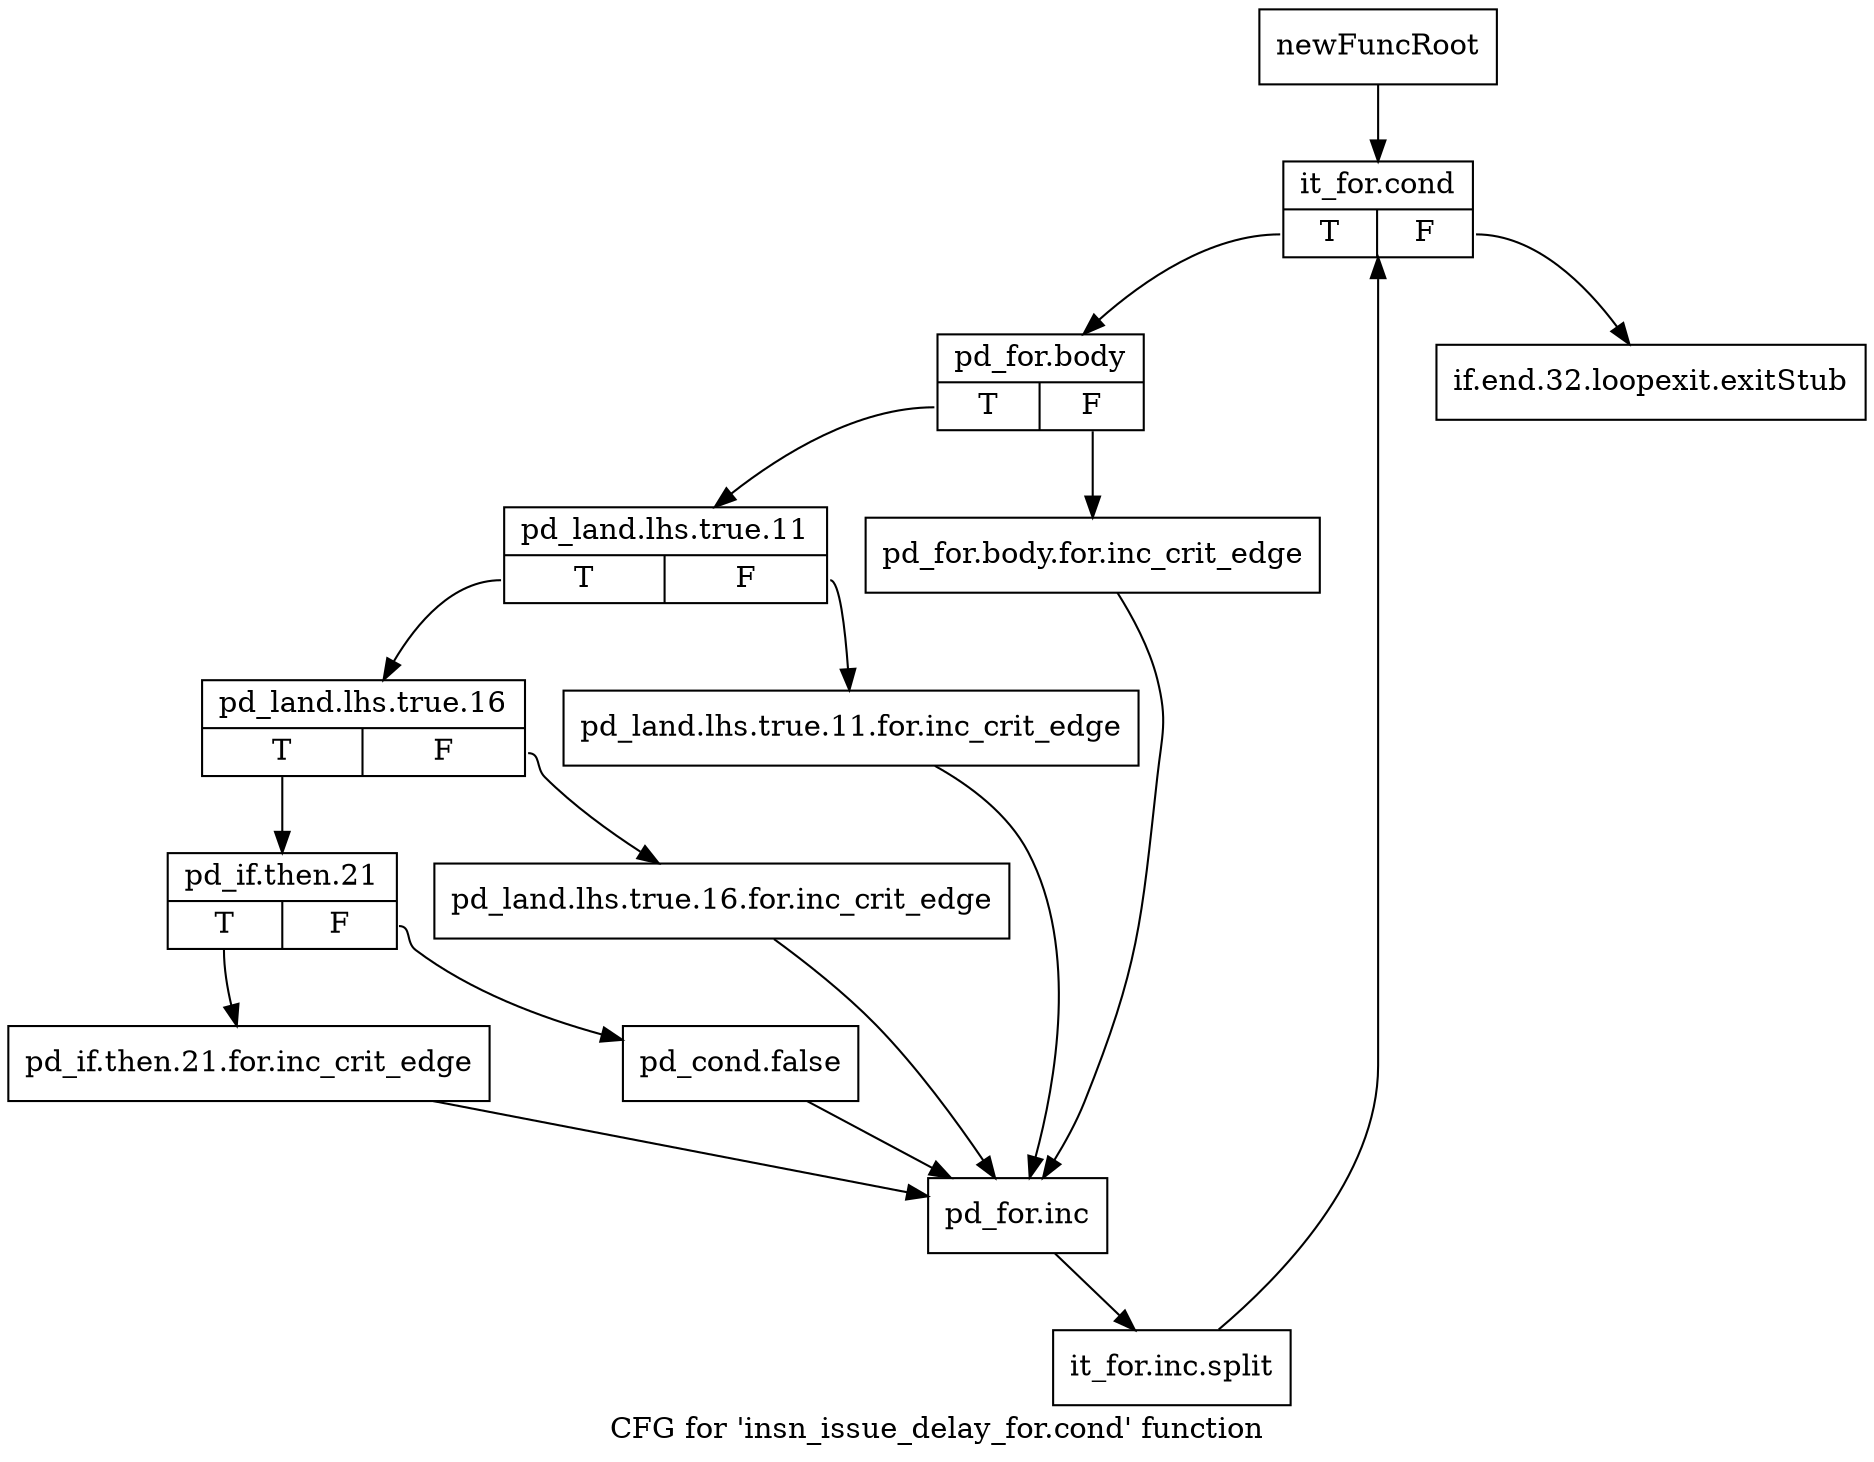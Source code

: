 digraph "CFG for 'insn_issue_delay_for.cond' function" {
	label="CFG for 'insn_issue_delay_for.cond' function";

	Node0xb27feb0 [shape=record,label="{newFuncRoot}"];
	Node0xb27feb0 -> Node0xb27ff50;
	Node0xb27ff00 [shape=record,label="{if.end.32.loopexit.exitStub}"];
	Node0xb27ff50 [shape=record,label="{it_for.cond|{<s0>T|<s1>F}}"];
	Node0xb27ff50:s0 -> Node0xb27ffa0;
	Node0xb27ff50:s1 -> Node0xb27ff00;
	Node0xb27ffa0 [shape=record,label="{pd_for.body|{<s0>T|<s1>F}}"];
	Node0xb27ffa0:s0 -> Node0xb280040;
	Node0xb27ffa0:s1 -> Node0xb27fff0;
	Node0xb27fff0 [shape=record,label="{pd_for.body.for.inc_crit_edge}"];
	Node0xb27fff0 -> Node0xb280270;
	Node0xb280040 [shape=record,label="{pd_land.lhs.true.11|{<s0>T|<s1>F}}"];
	Node0xb280040:s0 -> Node0xb2800e0;
	Node0xb280040:s1 -> Node0xb280090;
	Node0xb280090 [shape=record,label="{pd_land.lhs.true.11.for.inc_crit_edge}"];
	Node0xb280090 -> Node0xb280270;
	Node0xb2800e0 [shape=record,label="{pd_land.lhs.true.16|{<s0>T|<s1>F}}"];
	Node0xb2800e0:s0 -> Node0xb280180;
	Node0xb2800e0:s1 -> Node0xb280130;
	Node0xb280130 [shape=record,label="{pd_land.lhs.true.16.for.inc_crit_edge}"];
	Node0xb280130 -> Node0xb280270;
	Node0xb280180 [shape=record,label="{pd_if.then.21|{<s0>T|<s1>F}}"];
	Node0xb280180:s0 -> Node0xb280220;
	Node0xb280180:s1 -> Node0xb2801d0;
	Node0xb2801d0 [shape=record,label="{pd_cond.false}"];
	Node0xb2801d0 -> Node0xb280270;
	Node0xb280220 [shape=record,label="{pd_if.then.21.for.inc_crit_edge}"];
	Node0xb280220 -> Node0xb280270;
	Node0xb280270 [shape=record,label="{pd_for.inc}"];
	Node0xb280270 -> Node0xf6b2ac0;
	Node0xf6b2ac0 [shape=record,label="{it_for.inc.split}"];
	Node0xf6b2ac0 -> Node0xb27ff50;
}
